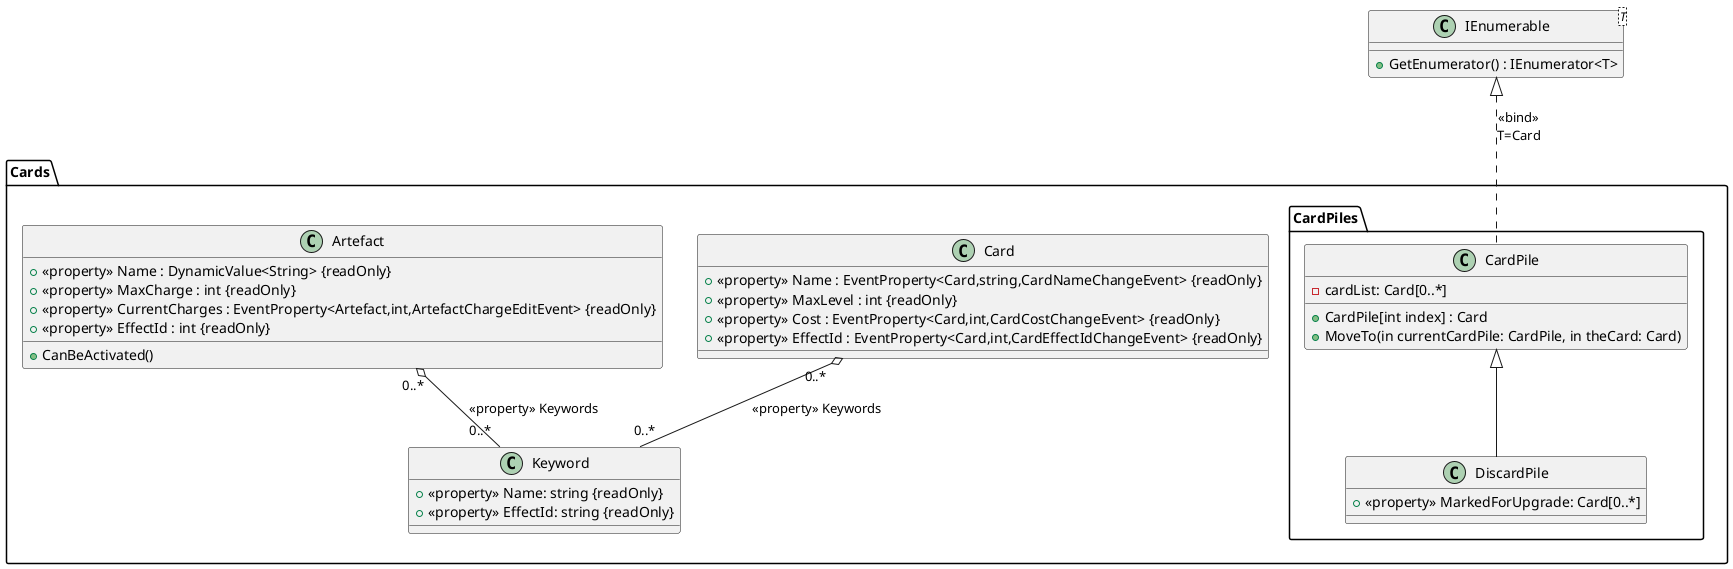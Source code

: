 ﻿@startuml

class IEnumerable<T>{
+ GetEnumerator() : IEnumerator<T>
}

package Cards{
class Card{
+ <<property>> Name : EventProperty<Card,string,CardNameChangeEvent> {readOnly}
+ <<property>> MaxLevel : int {readOnly}
+ <<property>> Cost : EventProperty<Card,int,CardCostChangeEvent> {readOnly}
+ <<property>> EffectId : EventProperty<Card,int,CardEffectIdChangeEvent> {readOnly}
'c'est un scriptId en fait
}

class Keyword{
+ <<property>> Name: string {readOnly}
+ <<property>> EffectId: string {readOnly}
}

package CardPiles{
class CardPile{
- cardList: Card[0..*]

+ {method} CardPile[int index] : Card
+ MoveTo(in currentCardPile: CardPile, in theCard: Card)
}
class DiscardPile extends CardPile{
+ <<property>> MarkedForUpgrade: Card[0..*]
}
}

class Artefact{
+ <<property>> Name : DynamicValue<String> {readOnly}
+ <<property>> MaxCharge : int {readOnly}
+ <<property>> CurrentCharges : EventProperty<Artefact,int,ArtefactChargeEditEvent> {readOnly}
+ <<property>> EffectId : int {readOnly}
+ CanBeActivated()
}
CardPile ..u|> IEnumerable : <<bind>>\nT=Card
Card "0..*" o--  "0..*" Keyword : <<property>> Keywords
Artefact "0..*" o--  "0..*" Keyword : <<property>> Keywords

}

@enduml